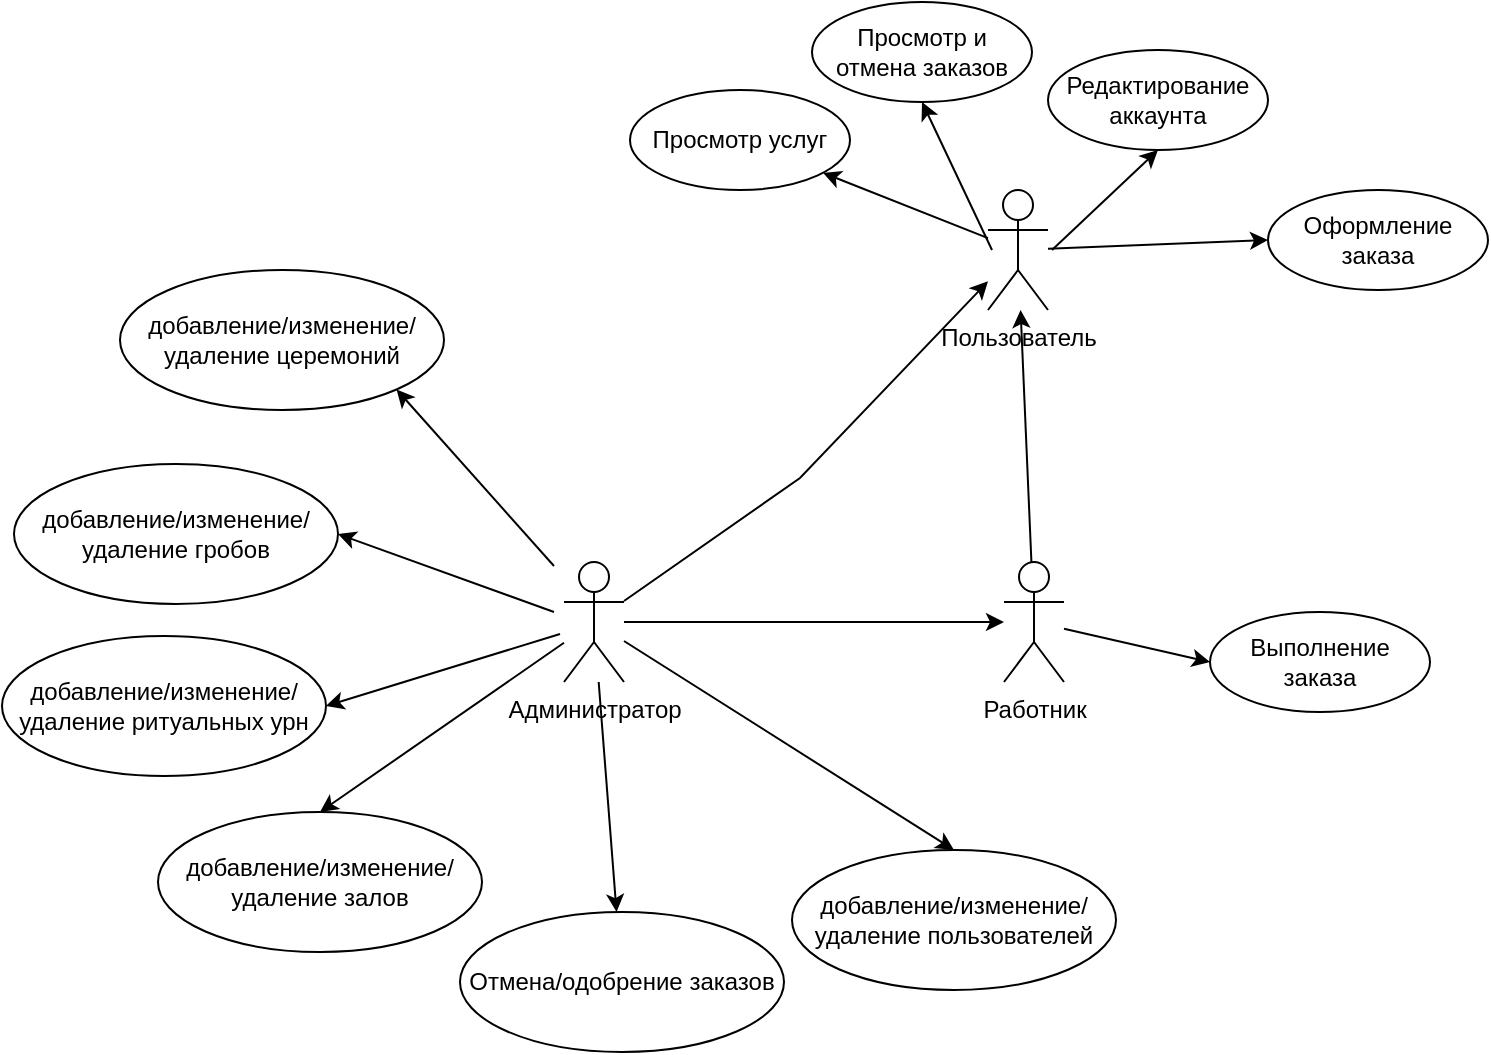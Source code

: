 <mxfile version="21.7.5" type="device">
  <diagram id="prtHgNgQTEPvFCAcTncT" name="Page-1">
    <mxGraphModel dx="1728" dy="632" grid="0" gridSize="10" guides="1" tooltips="1" connect="1" arrows="1" fold="1" page="1" pageScale="1" pageWidth="827" pageHeight="1169" math="0" shadow="0">
      <root>
        <mxCell id="0" />
        <mxCell id="1" parent="0" />
        <mxCell id="tVMPRvsjmvTTXDhTjphR-1" value="Пользователь" style="shape=umlActor;verticalLabelPosition=bottom;verticalAlign=top;html=1;outlineConnect=0;" parent="1" vertex="1">
          <mxGeometry x="550" y="268" width="30" height="60" as="geometry" />
        </mxCell>
        <mxCell id="tVMPRvsjmvTTXDhTjphR-4" value="Администратор" style="shape=umlActor;verticalLabelPosition=bottom;verticalAlign=top;html=1;outlineConnect=0;" parent="1" vertex="1">
          <mxGeometry x="338" y="454" width="30" height="60" as="geometry" />
        </mxCell>
        <mxCell id="tVMPRvsjmvTTXDhTjphR-5" value="Работник" style="shape=umlActor;verticalLabelPosition=bottom;verticalAlign=top;html=1;outlineConnect=0;" parent="1" vertex="1">
          <mxGeometry x="558" y="454" width="30" height="60" as="geometry" />
        </mxCell>
        <mxCell id="tVMPRvsjmvTTXDhTjphR-6" value="Просмотр услуг" style="ellipse;whiteSpace=wrap;html=1;" parent="1" vertex="1">
          <mxGeometry x="371" y="218" width="110" height="50" as="geometry" />
        </mxCell>
        <mxCell id="tVMPRvsjmvTTXDhTjphR-7" value="Оформление заказа" style="ellipse;whiteSpace=wrap;html=1;" parent="1" vertex="1">
          <mxGeometry x="690" y="268" width="110" height="50" as="geometry" />
        </mxCell>
        <mxCell id="tVMPRvsjmvTTXDhTjphR-8" value="Просмотр и отмена заказов" style="ellipse;whiteSpace=wrap;html=1;" parent="1" vertex="1">
          <mxGeometry x="462" y="174" width="110" height="50" as="geometry" />
        </mxCell>
        <mxCell id="tVMPRvsjmvTTXDhTjphR-9" value="Редактирование аккаунта" style="ellipse;whiteSpace=wrap;html=1;" parent="1" vertex="1">
          <mxGeometry x="580" y="198" width="110" height="50" as="geometry" />
        </mxCell>
        <mxCell id="tVMPRvsjmvTTXDhTjphR-16" value="" style="endArrow=classic;html=1;rounded=0;" parent="1" source="tVMPRvsjmvTTXDhTjphR-1" target="tVMPRvsjmvTTXDhTjphR-6" edge="1">
          <mxGeometry width="50" height="50" relative="1" as="geometry">
            <mxPoint x="482" y="368" as="sourcePoint" />
            <mxPoint x="532" y="318" as="targetPoint" />
          </mxGeometry>
        </mxCell>
        <mxCell id="tVMPRvsjmvTTXDhTjphR-17" value="" style="endArrow=classic;html=1;rounded=0;entryX=0.5;entryY=1;entryDx=0;entryDy=0;" parent="1" target="tVMPRvsjmvTTXDhTjphR-8" edge="1">
          <mxGeometry width="50" height="50" relative="1" as="geometry">
            <mxPoint x="552" y="298" as="sourcePoint" />
            <mxPoint x="450" y="304" as="targetPoint" />
          </mxGeometry>
        </mxCell>
        <mxCell id="tVMPRvsjmvTTXDhTjphR-18" value="" style="endArrow=classic;html=1;rounded=0;entryX=0.5;entryY=1;entryDx=0;entryDy=0;" parent="1" target="tVMPRvsjmvTTXDhTjphR-9" edge="1">
          <mxGeometry width="50" height="50" relative="1" as="geometry">
            <mxPoint x="582" y="298" as="sourcePoint" />
            <mxPoint x="460" y="314" as="targetPoint" />
          </mxGeometry>
        </mxCell>
        <mxCell id="tVMPRvsjmvTTXDhTjphR-19" value="" style="endArrow=classic;html=1;rounded=0;entryX=0;entryY=0.5;entryDx=0;entryDy=0;" parent="1" source="tVMPRvsjmvTTXDhTjphR-1" target="tVMPRvsjmvTTXDhTjphR-7" edge="1">
          <mxGeometry width="50" height="50" relative="1" as="geometry">
            <mxPoint x="580" y="328" as="sourcePoint" />
            <mxPoint x="470" y="324" as="targetPoint" />
          </mxGeometry>
        </mxCell>
        <mxCell id="tVMPRvsjmvTTXDhTjphR-20" value="Выполнение заказа" style="ellipse;whiteSpace=wrap;html=1;" parent="1" vertex="1">
          <mxGeometry x="661" y="479" width="110" height="50" as="geometry" />
        </mxCell>
        <mxCell id="tVMPRvsjmvTTXDhTjphR-21" value="" style="endArrow=classic;html=1;rounded=0;entryX=0;entryY=0.5;entryDx=0;entryDy=0;" parent="1" source="tVMPRvsjmvTTXDhTjphR-5" target="tVMPRvsjmvTTXDhTjphR-20" edge="1">
          <mxGeometry width="50" height="50" relative="1" as="geometry">
            <mxPoint x="640" y="564" as="sourcePoint" />
            <mxPoint x="690" y="514" as="targetPoint" />
          </mxGeometry>
        </mxCell>
        <mxCell id="tVMPRvsjmvTTXDhTjphR-22" value="" style="endArrow=classic;html=1;rounded=0;" parent="1" source="tVMPRvsjmvTTXDhTjphR-4" target="tVMPRvsjmvTTXDhTjphR-1" edge="1">
          <mxGeometry width="50" height="50" relative="1" as="geometry">
            <mxPoint x="440" y="504" as="sourcePoint" />
            <mxPoint x="490" y="454" as="targetPoint" />
            <Array as="points">
              <mxPoint x="456" y="412" />
            </Array>
          </mxGeometry>
        </mxCell>
        <mxCell id="tVMPRvsjmvTTXDhTjphR-23" value="" style="endArrow=classic;html=1;rounded=0;" parent="1" source="tVMPRvsjmvTTXDhTjphR-5" target="tVMPRvsjmvTTXDhTjphR-1" edge="1">
          <mxGeometry width="50" height="50" relative="1" as="geometry">
            <mxPoint x="580" y="454" as="sourcePoint" />
            <mxPoint x="630" y="404" as="targetPoint" />
            <Array as="points" />
          </mxGeometry>
        </mxCell>
        <mxCell id="tVMPRvsjmvTTXDhTjphR-24" value="" style="endArrow=classic;html=1;rounded=0;" parent="1" source="tVMPRvsjmvTTXDhTjphR-4" target="tVMPRvsjmvTTXDhTjphR-5" edge="1">
          <mxGeometry width="50" height="50" relative="1" as="geometry">
            <mxPoint x="440" y="534" as="sourcePoint" />
            <mxPoint x="490" y="484" as="targetPoint" />
          </mxGeometry>
        </mxCell>
        <mxCell id="tVMPRvsjmvTTXDhTjphR-25" value="добавление/изменение/удаление ритуальных урн" style="ellipse;whiteSpace=wrap;html=1;strokeColor=default;" parent="1" vertex="1">
          <mxGeometry x="57" y="491" width="162" height="70" as="geometry" />
        </mxCell>
        <mxCell id="tVMPRvsjmvTTXDhTjphR-26" value="добавление/изменение/удаление залов" style="ellipse;whiteSpace=wrap;html=1;strokeColor=default;" parent="1" vertex="1">
          <mxGeometry x="135" y="579" width="162" height="70" as="geometry" />
        </mxCell>
        <mxCell id="tVMPRvsjmvTTXDhTjphR-27" value="Отмена/одобрение заказов" style="ellipse;whiteSpace=wrap;html=1;strokeColor=default;" parent="1" vertex="1">
          <mxGeometry x="286" y="629" width="162" height="70" as="geometry" />
        </mxCell>
        <mxCell id="tVMPRvsjmvTTXDhTjphR-28" value="добавление/изменение/удаление пользователей" style="ellipse;whiteSpace=wrap;html=1;strokeColor=default;" parent="1" vertex="1">
          <mxGeometry x="452" y="598" width="162" height="70" as="geometry" />
        </mxCell>
        <mxCell id="tVMPRvsjmvTTXDhTjphR-29" value="" style="endArrow=classic;html=1;rounded=0;" parent="1" source="tVMPRvsjmvTTXDhTjphR-4" target="tVMPRvsjmvTTXDhTjphR-27" edge="1">
          <mxGeometry width="50" height="50" relative="1" as="geometry">
            <mxPoint x="353" y="550" as="sourcePoint" />
            <mxPoint x="356" y="574" as="targetPoint" />
          </mxGeometry>
        </mxCell>
        <mxCell id="tVMPRvsjmvTTXDhTjphR-30" value="" style="endArrow=classic;html=1;rounded=0;entryX=0.5;entryY=0;entryDx=0;entryDy=0;" parent="1" source="tVMPRvsjmvTTXDhTjphR-4" target="tVMPRvsjmvTTXDhTjphR-28" edge="1">
          <mxGeometry width="50" height="50" relative="1" as="geometry">
            <mxPoint x="430" y="602" as="sourcePoint" />
            <mxPoint x="480" y="552" as="targetPoint" />
          </mxGeometry>
        </mxCell>
        <mxCell id="tVMPRvsjmvTTXDhTjphR-31" value="" style="endArrow=classic;html=1;rounded=0;entryX=1;entryY=0.5;entryDx=0;entryDy=0;" parent="1" target="tVMPRvsjmvTTXDhTjphR-25" edge="1">
          <mxGeometry width="50" height="50" relative="1" as="geometry">
            <mxPoint x="336" y="490" as="sourcePoint" />
            <mxPoint x="299" y="476" as="targetPoint" />
          </mxGeometry>
        </mxCell>
        <mxCell id="tVMPRvsjmvTTXDhTjphR-32" value="" style="endArrow=classic;html=1;rounded=0;entryX=0.5;entryY=0;entryDx=0;entryDy=0;" parent="1" source="tVMPRvsjmvTTXDhTjphR-4" target="tVMPRvsjmvTTXDhTjphR-26" edge="1">
          <mxGeometry width="50" height="50" relative="1" as="geometry">
            <mxPoint x="266" y="572" as="sourcePoint" />
            <mxPoint x="316" y="522" as="targetPoint" />
          </mxGeometry>
        </mxCell>
        <mxCell id="S7v1LU_y3D_w-WjpSIeZ-1" value="добавление/изменение/удаление гробов" style="ellipse;whiteSpace=wrap;html=1;strokeColor=default;" vertex="1" parent="1">
          <mxGeometry x="63" y="405" width="162" height="70" as="geometry" />
        </mxCell>
        <mxCell id="S7v1LU_y3D_w-WjpSIeZ-2" value="" style="endArrow=classic;html=1;rounded=0;entryX=1;entryY=0.5;entryDx=0;entryDy=0;" edge="1" parent="1" target="S7v1LU_y3D_w-WjpSIeZ-1">
          <mxGeometry width="50" height="50" relative="1" as="geometry">
            <mxPoint x="333" y="479" as="sourcePoint" />
            <mxPoint x="310" y="386" as="targetPoint" />
          </mxGeometry>
        </mxCell>
        <mxCell id="S7v1LU_y3D_w-WjpSIeZ-3" value="добавление/изменение/удаление церемоний" style="ellipse;whiteSpace=wrap;html=1;strokeColor=default;" vertex="1" parent="1">
          <mxGeometry x="116" y="308" width="162" height="70" as="geometry" />
        </mxCell>
        <mxCell id="S7v1LU_y3D_w-WjpSIeZ-4" value="" style="endArrow=classic;html=1;rounded=0;entryX=1;entryY=1;entryDx=0;entryDy=0;" edge="1" parent="1" target="S7v1LU_y3D_w-WjpSIeZ-3">
          <mxGeometry width="50" height="50" relative="1" as="geometry">
            <mxPoint x="333" y="456" as="sourcePoint" />
            <mxPoint x="371" y="378" as="targetPoint" />
          </mxGeometry>
        </mxCell>
      </root>
    </mxGraphModel>
  </diagram>
</mxfile>
